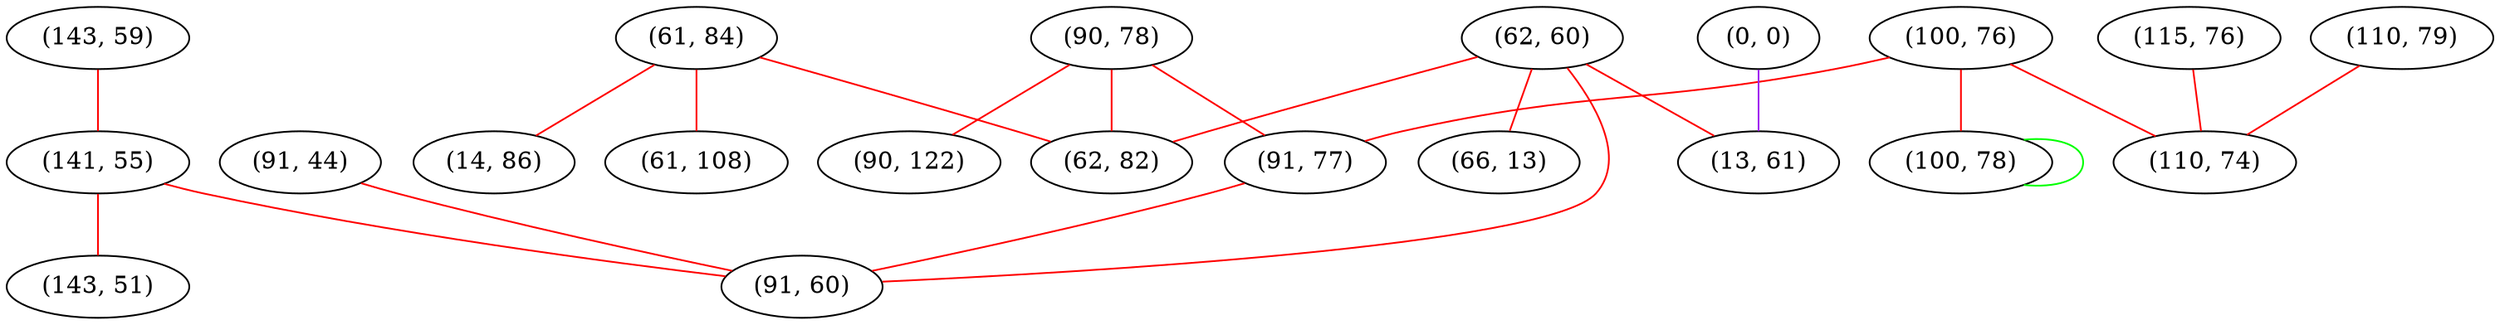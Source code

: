 graph "" {
"(143, 59)";
"(90, 78)";
"(100, 76)";
"(115, 76)";
"(90, 122)";
"(100, 78)";
"(61, 84)";
"(91, 44)";
"(61, 108)";
"(0, 0)";
"(91, 77)";
"(62, 60)";
"(66, 13)";
"(141, 55)";
"(110, 79)";
"(13, 61)";
"(143, 51)";
"(62, 82)";
"(91, 60)";
"(110, 74)";
"(14, 86)";
"(143, 59)" -- "(141, 55)"  [color=red, key=0, weight=1];
"(90, 78)" -- "(91, 77)"  [color=red, key=0, weight=1];
"(90, 78)" -- "(62, 82)"  [color=red, key=0, weight=1];
"(90, 78)" -- "(90, 122)"  [color=red, key=0, weight=1];
"(100, 76)" -- "(110, 74)"  [color=red, key=0, weight=1];
"(100, 76)" -- "(100, 78)"  [color=red, key=0, weight=1];
"(100, 76)" -- "(91, 77)"  [color=red, key=0, weight=1];
"(115, 76)" -- "(110, 74)"  [color=red, key=0, weight=1];
"(100, 78)" -- "(100, 78)"  [color=green, key=0, weight=2];
"(61, 84)" -- "(61, 108)"  [color=red, key=0, weight=1];
"(61, 84)" -- "(62, 82)"  [color=red, key=0, weight=1];
"(61, 84)" -- "(14, 86)"  [color=red, key=0, weight=1];
"(91, 44)" -- "(91, 60)"  [color=red, key=0, weight=1];
"(0, 0)" -- "(13, 61)"  [color=purple, key=0, weight=4];
"(91, 77)" -- "(91, 60)"  [color=red, key=0, weight=1];
"(62, 60)" -- "(66, 13)"  [color=red, key=0, weight=1];
"(62, 60)" -- "(62, 82)"  [color=red, key=0, weight=1];
"(62, 60)" -- "(91, 60)"  [color=red, key=0, weight=1];
"(62, 60)" -- "(13, 61)"  [color=red, key=0, weight=1];
"(141, 55)" -- "(91, 60)"  [color=red, key=0, weight=1];
"(141, 55)" -- "(143, 51)"  [color=red, key=0, weight=1];
"(110, 79)" -- "(110, 74)"  [color=red, key=0, weight=1];
}
